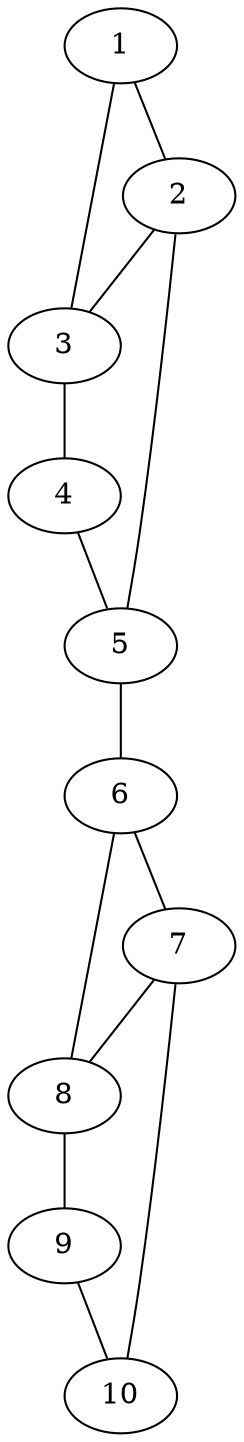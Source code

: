 graph G {

	v1 [label="1"]
	v2 [label="2"]
	v3 [label="3"]
	v4 [label="4"]
	v5 [label="5"]
	v6 [label="6"]
	v7 [label="7"]
	v8 [label="8"]
	v9 [label="9"]
	v10 [label="10"]

	v4 -- v5
	v5 -- v6
	v6 -- v8
	v3 -- v4
	v1 -- v2
	v1 -- v3
	v2 -- v5
	v7 -- v10
	v8 -- v9
	v6 -- v7
	v2 -- v3
	v7 -- v8
	v9 -- v10

}
